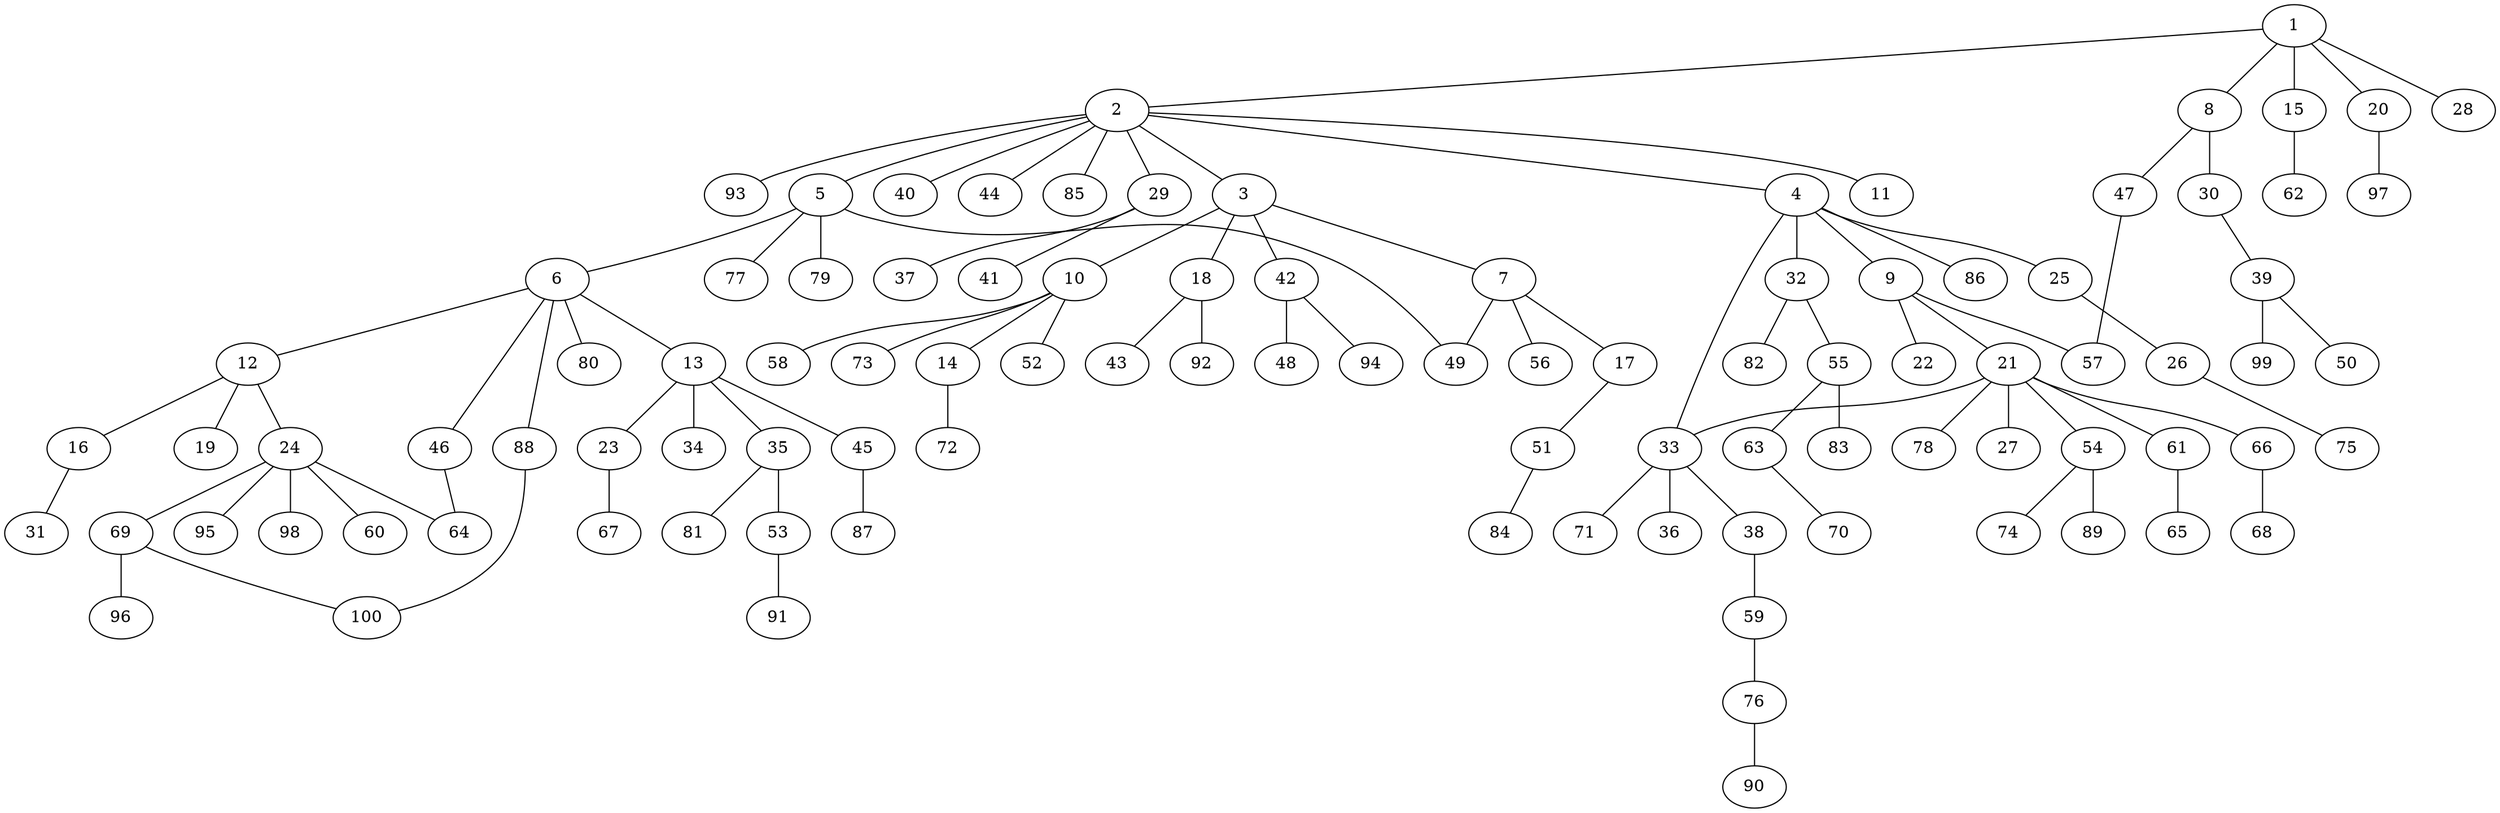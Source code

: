 graph graphname {1--2
1--8
1--15
1--20
1--28
2--3
2--4
2--5
2--11
2--29
2--40
2--44
2--85
2--93
3--7
3--10
3--18
3--42
4--9
4--25
4--32
4--33
4--86
5--6
5--49
5--77
5--79
6--12
6--13
6--46
6--80
6--88
7--17
7--49
7--56
8--30
8--47
9--21
9--22
9--57
10--14
10--52
10--58
10--73
12--16
12--19
12--24
13--23
13--34
13--35
13--45
14--72
15--62
16--31
17--51
18--43
18--92
20--97
21--27
21--33
21--54
21--61
21--66
21--78
23--67
24--60
24--64
24--69
24--95
24--98
25--26
26--75
29--37
29--41
30--39
32--55
32--82
33--36
33--38
33--71
35--53
35--81
38--59
39--50
39--99
42--48
42--94
45--87
46--64
47--57
51--84
53--91
54--74
54--89
55--63
55--83
59--76
61--65
63--70
66--68
69--96
69--100
76--90
88--100
}